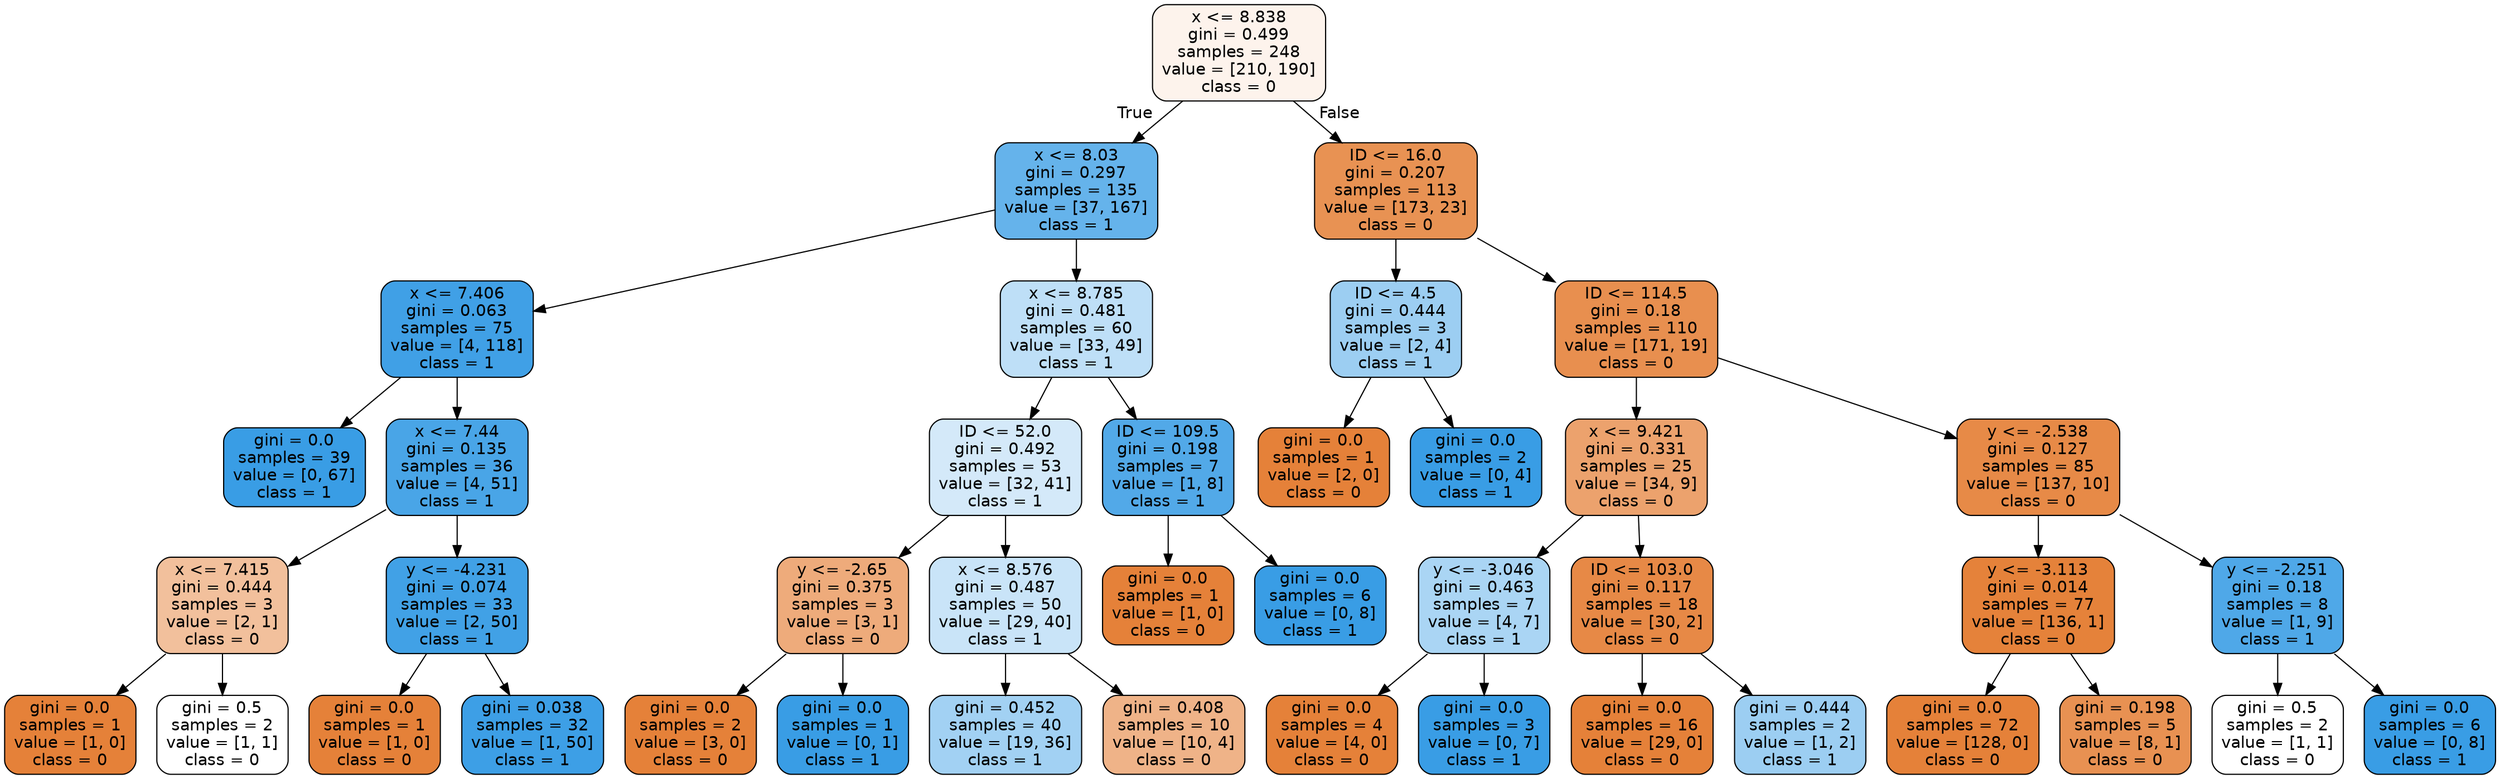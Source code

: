 digraph Tree {
node [shape=box, style="filled, rounded", color="black", fontname="helvetica"] ;
edge [fontname="helvetica"] ;
0 [label="x <= 8.838\ngini = 0.499\nsamples = 248\nvalue = [210, 190]\nclass = 0", fillcolor="#fdf3ec"] ;
1 [label="x <= 8.03\ngini = 0.297\nsamples = 135\nvalue = [37, 167]\nclass = 1", fillcolor="#65b3eb"] ;
0 -> 1 [labeldistance=2.5, labelangle=45, headlabel="True"] ;
2 [label="x <= 7.406\ngini = 0.063\nsamples = 75\nvalue = [4, 118]\nclass = 1", fillcolor="#40a0e6"] ;
1 -> 2 ;
3 [label="gini = 0.0\nsamples = 39\nvalue = [0, 67]\nclass = 1", fillcolor="#399de5"] ;
2 -> 3 ;
4 [label="x <= 7.44\ngini = 0.135\nsamples = 36\nvalue = [4, 51]\nclass = 1", fillcolor="#49a5e7"] ;
2 -> 4 ;
5 [label="x <= 7.415\ngini = 0.444\nsamples = 3\nvalue = [2, 1]\nclass = 0", fillcolor="#f2c09c"] ;
4 -> 5 ;
6 [label="gini = 0.0\nsamples = 1\nvalue = [1, 0]\nclass = 0", fillcolor="#e58139"] ;
5 -> 6 ;
7 [label="gini = 0.5\nsamples = 2\nvalue = [1, 1]\nclass = 0", fillcolor="#ffffff"] ;
5 -> 7 ;
8 [label="y <= -4.231\ngini = 0.074\nsamples = 33\nvalue = [2, 50]\nclass = 1", fillcolor="#41a1e6"] ;
4 -> 8 ;
9 [label="gini = 0.0\nsamples = 1\nvalue = [1, 0]\nclass = 0", fillcolor="#e58139"] ;
8 -> 9 ;
10 [label="gini = 0.038\nsamples = 32\nvalue = [1, 50]\nclass = 1", fillcolor="#3d9fe6"] ;
8 -> 10 ;
11 [label="x <= 8.785\ngini = 0.481\nsamples = 60\nvalue = [33, 49]\nclass = 1", fillcolor="#bedff7"] ;
1 -> 11 ;
12 [label="ID <= 52.0\ngini = 0.492\nsamples = 53\nvalue = [32, 41]\nclass = 1", fillcolor="#d4e9f9"] ;
11 -> 12 ;
13 [label="y <= -2.65\ngini = 0.375\nsamples = 3\nvalue = [3, 1]\nclass = 0", fillcolor="#eeab7b"] ;
12 -> 13 ;
14 [label="gini = 0.0\nsamples = 2\nvalue = [3, 0]\nclass = 0", fillcolor="#e58139"] ;
13 -> 14 ;
15 [label="gini = 0.0\nsamples = 1\nvalue = [0, 1]\nclass = 1", fillcolor="#399de5"] ;
13 -> 15 ;
16 [label="x <= 8.576\ngini = 0.487\nsamples = 50\nvalue = [29, 40]\nclass = 1", fillcolor="#c9e4f8"] ;
12 -> 16 ;
17 [label="gini = 0.452\nsamples = 40\nvalue = [19, 36]\nclass = 1", fillcolor="#a2d1f3"] ;
16 -> 17 ;
18 [label="gini = 0.408\nsamples = 10\nvalue = [10, 4]\nclass = 0", fillcolor="#efb388"] ;
16 -> 18 ;
19 [label="ID <= 109.5\ngini = 0.198\nsamples = 7\nvalue = [1, 8]\nclass = 1", fillcolor="#52a9e8"] ;
11 -> 19 ;
20 [label="gini = 0.0\nsamples = 1\nvalue = [1, 0]\nclass = 0", fillcolor="#e58139"] ;
19 -> 20 ;
21 [label="gini = 0.0\nsamples = 6\nvalue = [0, 8]\nclass = 1", fillcolor="#399de5"] ;
19 -> 21 ;
22 [label="ID <= 16.0\ngini = 0.207\nsamples = 113\nvalue = [173, 23]\nclass = 0", fillcolor="#e89253"] ;
0 -> 22 [labeldistance=2.5, labelangle=-45, headlabel="False"] ;
23 [label="ID <= 4.5\ngini = 0.444\nsamples = 3\nvalue = [2, 4]\nclass = 1", fillcolor="#9ccef2"] ;
22 -> 23 ;
24 [label="gini = 0.0\nsamples = 1\nvalue = [2, 0]\nclass = 0", fillcolor="#e58139"] ;
23 -> 24 ;
25 [label="gini = 0.0\nsamples = 2\nvalue = [0, 4]\nclass = 1", fillcolor="#399de5"] ;
23 -> 25 ;
26 [label="ID <= 114.5\ngini = 0.18\nsamples = 110\nvalue = [171, 19]\nclass = 0", fillcolor="#e88f4f"] ;
22 -> 26 ;
27 [label="x <= 9.421\ngini = 0.331\nsamples = 25\nvalue = [34, 9]\nclass = 0", fillcolor="#eca26d"] ;
26 -> 27 ;
28 [label="y <= -3.046\ngini = 0.463\nsamples = 7\nvalue = [4, 7]\nclass = 1", fillcolor="#aad5f4"] ;
27 -> 28 ;
29 [label="gini = 0.0\nsamples = 4\nvalue = [4, 0]\nclass = 0", fillcolor="#e58139"] ;
28 -> 29 ;
30 [label="gini = 0.0\nsamples = 3\nvalue = [0, 7]\nclass = 1", fillcolor="#399de5"] ;
28 -> 30 ;
31 [label="ID <= 103.0\ngini = 0.117\nsamples = 18\nvalue = [30, 2]\nclass = 0", fillcolor="#e78946"] ;
27 -> 31 ;
32 [label="gini = 0.0\nsamples = 16\nvalue = [29, 0]\nclass = 0", fillcolor="#e58139"] ;
31 -> 32 ;
33 [label="gini = 0.444\nsamples = 2\nvalue = [1, 2]\nclass = 1", fillcolor="#9ccef2"] ;
31 -> 33 ;
34 [label="y <= -2.538\ngini = 0.127\nsamples = 85\nvalue = [137, 10]\nclass = 0", fillcolor="#e78a47"] ;
26 -> 34 ;
35 [label="y <= -3.113\ngini = 0.014\nsamples = 77\nvalue = [136, 1]\nclass = 0", fillcolor="#e5823a"] ;
34 -> 35 ;
36 [label="gini = 0.0\nsamples = 72\nvalue = [128, 0]\nclass = 0", fillcolor="#e58139"] ;
35 -> 36 ;
37 [label="gini = 0.198\nsamples = 5\nvalue = [8, 1]\nclass = 0", fillcolor="#e89152"] ;
35 -> 37 ;
38 [label="y <= -2.251\ngini = 0.18\nsamples = 8\nvalue = [1, 9]\nclass = 1", fillcolor="#4fa8e8"] ;
34 -> 38 ;
39 [label="gini = 0.5\nsamples = 2\nvalue = [1, 1]\nclass = 0", fillcolor="#ffffff"] ;
38 -> 39 ;
40 [label="gini = 0.0\nsamples = 6\nvalue = [0, 8]\nclass = 1", fillcolor="#399de5"] ;
38 -> 40 ;
}